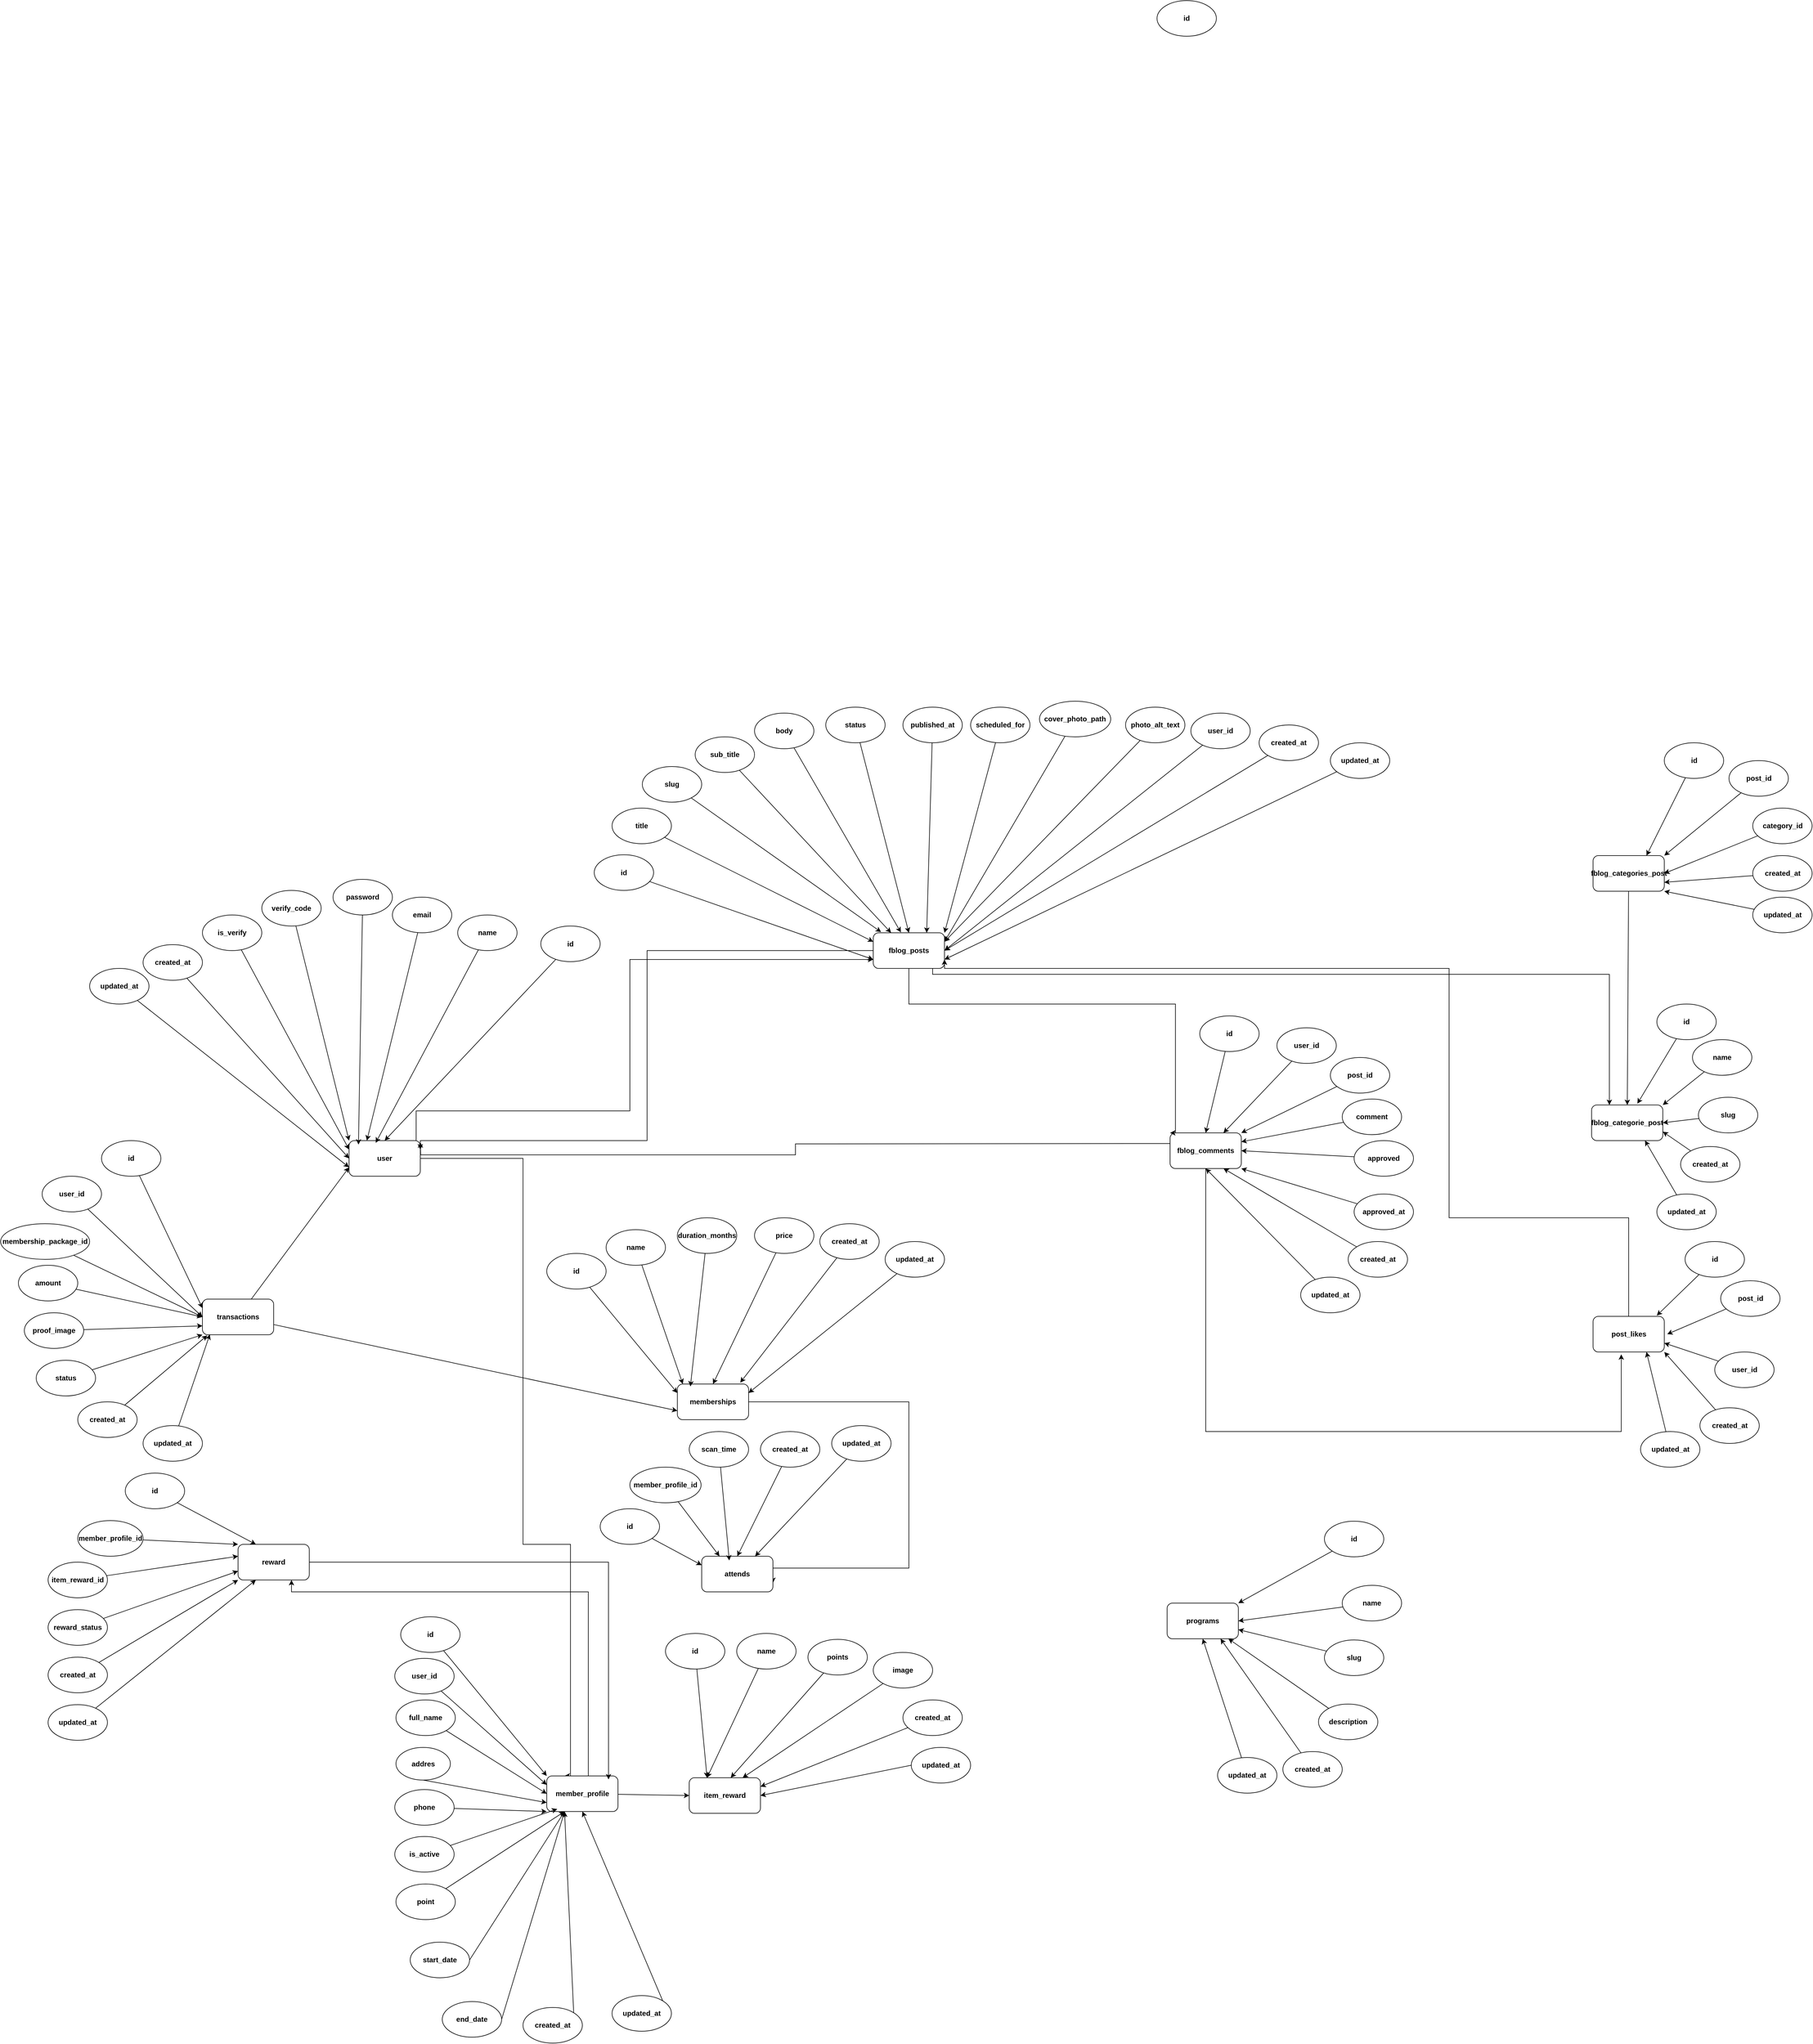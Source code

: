 <mxfile version="27.1.6">
  <diagram name="Halaman-1" id="sII4yR1-26PbtiYNdZBn">
    <mxGraphModel dx="3183" dy="2714" grid="1" gridSize="10" guides="1" tooltips="1" connect="1" arrows="1" fold="1" page="1" pageScale="1" pageWidth="827" pageHeight="1169" math="0" shadow="0">
      <root>
        <mxCell id="0" />
        <mxCell id="1" parent="0" />
        <mxCell id="lKpeVqCPzE3ErcSZqxSY-13" style="edgeStyle=orthogonalEdgeStyle;rounded=0;orthogonalLoop=1;jettySize=auto;html=1;entryX=0.25;entryY=0;entryDx=0;entryDy=0;fontStyle=1" edge="1" parent="1" source="6OxaUUX_s-rTlsvBRI5T-1" target="6OxaUUX_s-rTlsvBRI5T-14">
          <mxGeometry relative="1" as="geometry">
            <Array as="points">
              <mxPoint x="900" y="980" />
              <mxPoint x="900" y="1630" />
              <mxPoint x="980" y="1630" />
            </Array>
          </mxGeometry>
        </mxCell>
        <mxCell id="lKpeVqCPzE3ErcSZqxSY-14" style="edgeStyle=orthogonalEdgeStyle;rounded=0;orthogonalLoop=1;jettySize=auto;html=1;entryX=0;entryY=0.75;entryDx=0;entryDy=0;fontStyle=1" edge="1" parent="1" source="6OxaUUX_s-rTlsvBRI5T-1" target="6OxaUUX_s-rTlsvBRI5T-121">
          <mxGeometry relative="1" as="geometry">
            <Array as="points">
              <mxPoint x="720" y="900" />
              <mxPoint x="1080" y="900" />
              <mxPoint x="1080" y="645" />
            </Array>
          </mxGeometry>
        </mxCell>
        <mxCell id="6OxaUUX_s-rTlsvBRI5T-1" value="user" style="rounded=1;whiteSpace=wrap;html=1;fontStyle=1" parent="1" vertex="1">
          <mxGeometry x="607" y="950" width="120" height="60" as="geometry" />
        </mxCell>
        <mxCell id="6OxaUUX_s-rTlsvBRI5T-11" style="rounded=0;orthogonalLoop=1;jettySize=auto;html=1;entryX=0.5;entryY=0;entryDx=0;entryDy=0;fontStyle=1" parent="1" source="6OxaUUX_s-rTlsvBRI5T-2" target="6OxaUUX_s-rTlsvBRI5T-1" edge="1">
          <mxGeometry relative="1" as="geometry">
            <mxPoint x="230" y="200" as="targetPoint" />
          </mxGeometry>
        </mxCell>
        <mxCell id="6OxaUUX_s-rTlsvBRI5T-2" value="id" style="ellipse;whiteSpace=wrap;html=1;fontStyle=1" parent="1" vertex="1">
          <mxGeometry x="930" y="588.62" width="100" height="60" as="geometry" />
        </mxCell>
        <mxCell id="6OxaUUX_s-rTlsvBRI5T-10" style="rounded=0;orthogonalLoop=1;jettySize=auto;html=1;entryX=0.374;entryY=0.062;entryDx=0;entryDy=0;entryPerimeter=0;fontStyle=1" parent="1" source="6OxaUUX_s-rTlsvBRI5T-3" target="6OxaUUX_s-rTlsvBRI5T-1" edge="1">
          <mxGeometry relative="1" as="geometry">
            <mxPoint x="777" y="1190" as="targetPoint" />
          </mxGeometry>
        </mxCell>
        <mxCell id="6OxaUUX_s-rTlsvBRI5T-3" value="name&lt;span style=&quot;color: rgba(0, 0, 0, 0); font-family: monospace; font-size: 0px; text-align: start; text-wrap-mode: nowrap;&quot;&gt;%3CmxGraphModel%3E%3Croot%3E%3CmxCell%20id%3D%220%22%2F%3E%3CmxCell%20id%3D%221%22%20parent%3D%220%22%2F%3E%3CmxCell%20id%3D%222%22%20value%3D%22id%22%20style%3D%22ellipse%3BwhiteSpace%3Dwrap%3Bhtml%3D1%3B%22%20vertex%3D%221%22%20parent%3D%221%22%3E%3CmxGeometry%20x%3D%2270%22%20y%3D%22130%22%20width%3D%22100%22%20height%3D%2260%22%20as%3D%22geometry%22%2F%3E%3C%2FmxCell%3E%3C%2Froot%3E%3C%2FmxGraphModel%3E&lt;/span&gt;" style="ellipse;whiteSpace=wrap;html=1;fontStyle=1" parent="1" vertex="1">
          <mxGeometry x="790" y="570" width="100" height="60" as="geometry" />
        </mxCell>
        <mxCell id="6OxaUUX_s-rTlsvBRI5T-9" style="rounded=0;orthogonalLoop=1;jettySize=auto;html=1;entryX=0.25;entryY=0;entryDx=0;entryDy=0;fontStyle=1" parent="1" source="6OxaUUX_s-rTlsvBRI5T-4" target="6OxaUUX_s-rTlsvBRI5T-1" edge="1">
          <mxGeometry relative="1" as="geometry" />
        </mxCell>
        <mxCell id="6OxaUUX_s-rTlsvBRI5T-4" value="email" style="ellipse;whiteSpace=wrap;html=1;fontStyle=1" parent="1" vertex="1">
          <mxGeometry x="680" y="540" width="100" height="60" as="geometry" />
        </mxCell>
        <mxCell id="6OxaUUX_s-rTlsvBRI5T-5" value="verify_code" style="ellipse;whiteSpace=wrap;html=1;fontStyle=1" parent="1" vertex="1">
          <mxGeometry x="460" y="528.62" width="100" height="60" as="geometry" />
        </mxCell>
        <mxCell id="6OxaUUX_s-rTlsvBRI5T-6" value="is_verify" style="ellipse;whiteSpace=wrap;html=1;fontStyle=1" parent="1" vertex="1">
          <mxGeometry x="360" y="570" width="100" height="60" as="geometry" />
        </mxCell>
        <mxCell id="lKpeVqCPzE3ErcSZqxSY-5" style="rounded=0;orthogonalLoop=1;jettySize=auto;html=1;entryX=0;entryY=0.5;entryDx=0;entryDy=0;fontStyle=1" edge="1" parent="1" source="6OxaUUX_s-rTlsvBRI5T-7" target="6OxaUUX_s-rTlsvBRI5T-1">
          <mxGeometry relative="1" as="geometry" />
        </mxCell>
        <mxCell id="6OxaUUX_s-rTlsvBRI5T-7" value="created_at" style="ellipse;whiteSpace=wrap;html=1;fontStyle=1" parent="1" vertex="1">
          <mxGeometry x="260" y="620" width="100" height="60" as="geometry" />
        </mxCell>
        <mxCell id="6OxaUUX_s-rTlsvBRI5T-8" style="rounded=0;orthogonalLoop=1;jettySize=auto;html=1;entryX=0;entryY=0;entryDx=0;entryDy=0;fontStyle=1" parent="1" source="6OxaUUX_s-rTlsvBRI5T-5" target="6OxaUUX_s-rTlsvBRI5T-1" edge="1">
          <mxGeometry relative="1" as="geometry" />
        </mxCell>
        <mxCell id="6OxaUUX_s-rTlsvBRI5T-12" style="rounded=0;orthogonalLoop=1;jettySize=auto;html=1;entryX=0;entryY=0.25;entryDx=0;entryDy=0;fontStyle=1" parent="1" source="6OxaUUX_s-rTlsvBRI5T-6" target="6OxaUUX_s-rTlsvBRI5T-1" edge="1">
          <mxGeometry relative="1" as="geometry" />
        </mxCell>
        <mxCell id="lKpeVqCPzE3ErcSZqxSY-12" style="edgeStyle=orthogonalEdgeStyle;rounded=0;orthogonalLoop=1;jettySize=auto;html=1;entryX=0.75;entryY=1;entryDx=0;entryDy=0;fontStyle=1" edge="1" parent="1" source="6OxaUUX_s-rTlsvBRI5T-14" target="6OxaUUX_s-rTlsvBRI5T-38">
          <mxGeometry relative="1" as="geometry">
            <Array as="points">
              <mxPoint x="1010" y="1710" />
              <mxPoint x="510" y="1710" />
            </Array>
          </mxGeometry>
        </mxCell>
        <mxCell id="lKpeVqCPzE3ErcSZqxSY-35" style="rounded=0;orthogonalLoop=1;jettySize=auto;html=1;entryX=0;entryY=0.5;entryDx=0;entryDy=0;fontStyle=1" edge="1" parent="1" target="6OxaUUX_s-rTlsvBRI5T-156">
          <mxGeometry relative="1" as="geometry">
            <mxPoint x="1060" y="2051.0" as="sourcePoint" />
            <mxPoint x="1180" y="2046" as="targetPoint" />
          </mxGeometry>
        </mxCell>
        <mxCell id="6OxaUUX_s-rTlsvBRI5T-14" value="member_profile" style="rounded=1;whiteSpace=wrap;html=1;fontStyle=1" parent="1" vertex="1">
          <mxGeometry x="940" y="2020" width="120" height="60" as="geometry" />
        </mxCell>
        <mxCell id="6OxaUUX_s-rTlsvBRI5T-28" style="rounded=0;orthogonalLoop=1;jettySize=auto;html=1;entryX=0;entryY=0.25;entryDx=0;entryDy=0;fontStyle=1" parent="1" source="6OxaUUX_s-rTlsvBRI5T-15" target="6OxaUUX_s-rTlsvBRI5T-14" edge="1">
          <mxGeometry relative="1" as="geometry" />
        </mxCell>
        <mxCell id="6OxaUUX_s-rTlsvBRI5T-15" value="user_id" style="ellipse;whiteSpace=wrap;html=1;fontStyle=1" parent="1" vertex="1">
          <mxGeometry x="684" y="1822" width="100" height="60" as="geometry" />
        </mxCell>
        <mxCell id="6OxaUUX_s-rTlsvBRI5T-32" style="rounded=0;orthogonalLoop=1;jettySize=auto;html=1;entryX=0.147;entryY=0.93;entryDx=0;entryDy=0;entryPerimeter=0;fontStyle=1" parent="1" source="6OxaUUX_s-rTlsvBRI5T-16" target="6OxaUUX_s-rTlsvBRI5T-14" edge="1">
          <mxGeometry relative="1" as="geometry" />
        </mxCell>
        <mxCell id="6OxaUUX_s-rTlsvBRI5T-16" value="is_active" style="ellipse;whiteSpace=wrap;html=1;fontStyle=1" parent="1" vertex="1">
          <mxGeometry x="684" y="2122" width="100" height="60" as="geometry" />
        </mxCell>
        <mxCell id="6OxaUUX_s-rTlsvBRI5T-27" style="rounded=0;orthogonalLoop=1;jettySize=auto;html=1;entryX=0;entryY=0;entryDx=0;entryDy=0;fontStyle=1" parent="1" source="6OxaUUX_s-rTlsvBRI5T-17" target="6OxaUUX_s-rTlsvBRI5T-14" edge="1">
          <mxGeometry relative="1" as="geometry" />
        </mxCell>
        <mxCell id="6OxaUUX_s-rTlsvBRI5T-17" value="id" style="ellipse;whiteSpace=wrap;html=1;fontStyle=1" parent="1" vertex="1">
          <mxGeometry x="694" y="1752" width="100" height="60" as="geometry" />
        </mxCell>
        <mxCell id="6OxaUUX_s-rTlsvBRI5T-31" style="rounded=0;orthogonalLoop=1;jettySize=auto;html=1;entryX=0;entryY=1;entryDx=0;entryDy=0;fontStyle=1" parent="1" source="6OxaUUX_s-rTlsvBRI5T-18" target="6OxaUUX_s-rTlsvBRI5T-14" edge="1">
          <mxGeometry relative="1" as="geometry" />
        </mxCell>
        <mxCell id="6OxaUUX_s-rTlsvBRI5T-18" value="phone" style="ellipse;whiteSpace=wrap;html=1;fontStyle=1" parent="1" vertex="1">
          <mxGeometry x="684" y="2043" width="100" height="60" as="geometry" />
        </mxCell>
        <mxCell id="6OxaUUX_s-rTlsvBRI5T-30" style="rounded=0;orthogonalLoop=1;jettySize=auto;html=1;entryX=0;entryY=0.75;entryDx=0;entryDy=0;exitX=0.5;exitY=1;exitDx=0;exitDy=0;fontStyle=1" parent="1" source="6OxaUUX_s-rTlsvBRI5T-19" target="6OxaUUX_s-rTlsvBRI5T-14" edge="1">
          <mxGeometry relative="1" as="geometry" />
        </mxCell>
        <mxCell id="6OxaUUX_s-rTlsvBRI5T-19" value="addres" style="ellipse;whiteSpace=wrap;html=1;fontStyle=1" parent="1" vertex="1">
          <mxGeometry x="686" y="1972" width="91.67" height="55" as="geometry" />
        </mxCell>
        <mxCell id="6OxaUUX_s-rTlsvBRI5T-29" style="rounded=0;orthogonalLoop=1;jettySize=auto;html=1;entryX=0;entryY=0.5;entryDx=0;entryDy=0;fontStyle=1" parent="1" source="6OxaUUX_s-rTlsvBRI5T-20" target="6OxaUUX_s-rTlsvBRI5T-14" edge="1">
          <mxGeometry relative="1" as="geometry" />
        </mxCell>
        <mxCell id="6OxaUUX_s-rTlsvBRI5T-20" value="full_name" style="ellipse;whiteSpace=wrap;html=1;fontStyle=1" parent="1" vertex="1">
          <mxGeometry x="686" y="1892" width="100" height="60" as="geometry" />
        </mxCell>
        <mxCell id="6OxaUUX_s-rTlsvBRI5T-52" style="rounded=0;orthogonalLoop=1;jettySize=auto;html=1;entryX=0.25;entryY=0;entryDx=0;entryDy=0;fontStyle=1" parent="1" source="6OxaUUX_s-rTlsvBRI5T-21" target="6OxaUUX_s-rTlsvBRI5T-38" edge="1">
          <mxGeometry relative="1" as="geometry" />
        </mxCell>
        <mxCell id="6OxaUUX_s-rTlsvBRI5T-21" value="id" style="ellipse;whiteSpace=wrap;html=1;fontStyle=1" parent="1" vertex="1">
          <mxGeometry x="230" y="1510" width="100" height="60" as="geometry" />
        </mxCell>
        <mxCell id="6OxaUUX_s-rTlsvBRI5T-37" style="rounded=0;orthogonalLoop=1;jettySize=auto;html=1;entryX=0.5;entryY=1;entryDx=0;entryDy=0;exitX=1;exitY=0;exitDx=0;exitDy=0;fontStyle=1" parent="1" source="6OxaUUX_s-rTlsvBRI5T-22" target="6OxaUUX_s-rTlsvBRI5T-14" edge="1">
          <mxGeometry relative="1" as="geometry" />
        </mxCell>
        <mxCell id="6OxaUUX_s-rTlsvBRI5T-22" value="updated_at" style="ellipse;whiteSpace=wrap;html=1;fontStyle=1" parent="1" vertex="1">
          <mxGeometry x="1050" y="2390" width="100" height="60" as="geometry" />
        </mxCell>
        <mxCell id="6OxaUUX_s-rTlsvBRI5T-23" value="created_at" style="ellipse;whiteSpace=wrap;html=1;fontStyle=1" parent="1" vertex="1">
          <mxGeometry x="900" y="2410" width="100" height="60" as="geometry" />
        </mxCell>
        <mxCell id="6OxaUUX_s-rTlsvBRI5T-24" value="end_date" style="ellipse;whiteSpace=wrap;html=1;fontStyle=1" parent="1" vertex="1">
          <mxGeometry x="764" y="2400" width="100" height="60" as="geometry" />
        </mxCell>
        <mxCell id="6OxaUUX_s-rTlsvBRI5T-34" style="rounded=0;orthogonalLoop=1;jettySize=auto;html=1;entryX=0.25;entryY=1;entryDx=0;entryDy=0;exitX=1;exitY=0.5;exitDx=0;exitDy=0;fontStyle=1" parent="1" source="6OxaUUX_s-rTlsvBRI5T-25" target="6OxaUUX_s-rTlsvBRI5T-14" edge="1">
          <mxGeometry relative="1" as="geometry" />
        </mxCell>
        <mxCell id="6OxaUUX_s-rTlsvBRI5T-25" value="start_date" style="ellipse;whiteSpace=wrap;html=1;fontStyle=1" parent="1" vertex="1">
          <mxGeometry x="710" y="2300" width="100" height="60" as="geometry" />
        </mxCell>
        <mxCell id="6OxaUUX_s-rTlsvBRI5T-26" value="point" style="ellipse;whiteSpace=wrap;html=1;fontStyle=1" parent="1" vertex="1">
          <mxGeometry x="686" y="2202" width="100" height="60" as="geometry" />
        </mxCell>
        <mxCell id="6OxaUUX_s-rTlsvBRI5T-33" style="rounded=0;orthogonalLoop=1;jettySize=auto;html=1;entryX=0.25;entryY=1;entryDx=0;entryDy=0;fontStyle=1" parent="1" source="6OxaUUX_s-rTlsvBRI5T-26" target="6OxaUUX_s-rTlsvBRI5T-14" edge="1">
          <mxGeometry relative="1" as="geometry" />
        </mxCell>
        <mxCell id="6OxaUUX_s-rTlsvBRI5T-35" style="rounded=0;orthogonalLoop=1;jettySize=auto;html=1;entryX=0.25;entryY=1;entryDx=0;entryDy=0;exitX=1;exitY=0.5;exitDx=0;exitDy=0;fontStyle=1" parent="1" source="6OxaUUX_s-rTlsvBRI5T-24" target="6OxaUUX_s-rTlsvBRI5T-14" edge="1">
          <mxGeometry relative="1" as="geometry" />
        </mxCell>
        <mxCell id="6OxaUUX_s-rTlsvBRI5T-36" style="rounded=0;orthogonalLoop=1;jettySize=auto;html=1;entryX=0.25;entryY=1;entryDx=0;entryDy=0;exitX=1;exitY=0;exitDx=0;exitDy=0;fontStyle=1" parent="1" source="6OxaUUX_s-rTlsvBRI5T-23" target="6OxaUUX_s-rTlsvBRI5T-14" edge="1">
          <mxGeometry relative="1" as="geometry" />
        </mxCell>
        <mxCell id="6OxaUUX_s-rTlsvBRI5T-38" value="reward" style="rounded=1;whiteSpace=wrap;html=1;fontStyle=1" parent="1" vertex="1">
          <mxGeometry x="420" y="1630" width="120" height="60" as="geometry" />
        </mxCell>
        <mxCell id="6OxaUUX_s-rTlsvBRI5T-51" style="rounded=0;orthogonalLoop=1;jettySize=auto;html=1;entryX=0;entryY=0;entryDx=0;entryDy=0;fontStyle=1" parent="1" source="6OxaUUX_s-rTlsvBRI5T-39" target="6OxaUUX_s-rTlsvBRI5T-38" edge="1">
          <mxGeometry relative="1" as="geometry" />
        </mxCell>
        <mxCell id="6OxaUUX_s-rTlsvBRI5T-39" value="member_profile_id" style="ellipse;whiteSpace=wrap;html=1;fontStyle=1" parent="1" vertex="1">
          <mxGeometry x="150" y="1590" width="110" height="60" as="geometry" />
        </mxCell>
        <mxCell id="6OxaUUX_s-rTlsvBRI5T-64" style="rounded=0;orthogonalLoop=1;jettySize=auto;html=1;entryX=0;entryY=0.5;entryDx=0;entryDy=0;fontStyle=1" parent="1" source="6OxaUUX_s-rTlsvBRI5T-40" target="6OxaUUX_s-rTlsvBRI5T-53" edge="1">
          <mxGeometry relative="1" as="geometry" />
        </mxCell>
        <mxCell id="6OxaUUX_s-rTlsvBRI5T-40" value="user_id" style="ellipse;whiteSpace=wrap;html=1;fontStyle=1" parent="1" vertex="1">
          <mxGeometry x="90" y="1010" width="100" height="60" as="geometry" />
        </mxCell>
        <mxCell id="6OxaUUX_s-rTlsvBRI5T-41" value="duration_months" style="ellipse;whiteSpace=wrap;html=1;fontStyle=1" parent="1" vertex="1">
          <mxGeometry x="1160" y="1080" width="100" height="60" as="geometry" />
        </mxCell>
        <mxCell id="6OxaUUX_s-rTlsvBRI5T-63" style="rounded=0;orthogonalLoop=1;jettySize=auto;html=1;entryX=0;entryY=0.25;entryDx=0;entryDy=0;fontStyle=1" parent="1" source="6OxaUUX_s-rTlsvBRI5T-42" target="6OxaUUX_s-rTlsvBRI5T-53" edge="1">
          <mxGeometry relative="1" as="geometry" />
        </mxCell>
        <mxCell id="6OxaUUX_s-rTlsvBRI5T-42" value="id" style="ellipse;whiteSpace=wrap;html=1;fontStyle=1" parent="1" vertex="1">
          <mxGeometry x="190" y="950" width="100" height="60" as="geometry" />
        </mxCell>
        <mxCell id="6OxaUUX_s-rTlsvBRI5T-43" value="reward_status" style="ellipse;whiteSpace=wrap;html=1;fontStyle=1" parent="1" vertex="1">
          <mxGeometry x="100" y="1740" width="100" height="60" as="geometry" />
        </mxCell>
        <mxCell id="6OxaUUX_s-rTlsvBRI5T-44" value="item_reward_id" style="ellipse;whiteSpace=wrap;html=1;fontStyle=1" parent="1" vertex="1">
          <mxGeometry x="100" y="1660" width="100" height="60" as="geometry" />
        </mxCell>
        <mxCell id="6OxaUUX_s-rTlsvBRI5T-48" style="rounded=0;orthogonalLoop=1;jettySize=auto;html=1;entryX=0.25;entryY=1;entryDx=0;entryDy=0;fontStyle=1" parent="1" source="6OxaUUX_s-rTlsvBRI5T-45" target="6OxaUUX_s-rTlsvBRI5T-38" edge="1">
          <mxGeometry relative="1" as="geometry" />
        </mxCell>
        <mxCell id="6OxaUUX_s-rTlsvBRI5T-45" value="updated_at" style="ellipse;whiteSpace=wrap;html=1;fontStyle=1" parent="1" vertex="1">
          <mxGeometry x="100" y="1900" width="100" height="60" as="geometry" />
        </mxCell>
        <mxCell id="6OxaUUX_s-rTlsvBRI5T-47" style="rounded=0;orthogonalLoop=1;jettySize=auto;html=1;entryX=0;entryY=1;entryDx=0;entryDy=0;fontStyle=1" parent="1" source="6OxaUUX_s-rTlsvBRI5T-46" target="6OxaUUX_s-rTlsvBRI5T-38" edge="1">
          <mxGeometry relative="1" as="geometry" />
        </mxCell>
        <mxCell id="6OxaUUX_s-rTlsvBRI5T-46" value="created_at" style="ellipse;whiteSpace=wrap;html=1;fontStyle=1" parent="1" vertex="1">
          <mxGeometry x="100" y="1820" width="100" height="60" as="geometry" />
        </mxCell>
        <mxCell id="6OxaUUX_s-rTlsvBRI5T-49" style="rounded=0;orthogonalLoop=1;jettySize=auto;html=1;entryX=0;entryY=0.75;entryDx=0;entryDy=0;fontStyle=1" parent="1" source="6OxaUUX_s-rTlsvBRI5T-43" target="6OxaUUX_s-rTlsvBRI5T-38" edge="1">
          <mxGeometry relative="1" as="geometry" />
        </mxCell>
        <mxCell id="6OxaUUX_s-rTlsvBRI5T-50" style="rounded=0;orthogonalLoop=1;jettySize=auto;html=1;fontStyle=1" parent="1" source="6OxaUUX_s-rTlsvBRI5T-44" edge="1">
          <mxGeometry relative="1" as="geometry">
            <mxPoint x="420" y="1650" as="targetPoint" />
          </mxGeometry>
        </mxCell>
        <mxCell id="lKpeVqCPzE3ErcSZqxSY-6" style="rounded=0;orthogonalLoop=1;jettySize=auto;html=1;entryX=0;entryY=0.75;entryDx=0;entryDy=0;fontStyle=1" edge="1" parent="1" source="6OxaUUX_s-rTlsvBRI5T-53" target="6OxaUUX_s-rTlsvBRI5T-1">
          <mxGeometry relative="1" as="geometry" />
        </mxCell>
        <mxCell id="lKpeVqCPzE3ErcSZqxSY-9" style="rounded=0;orthogonalLoop=1;jettySize=auto;html=1;entryX=0;entryY=0.75;entryDx=0;entryDy=0;fontStyle=1" edge="1" parent="1" source="6OxaUUX_s-rTlsvBRI5T-53" target="6OxaUUX_s-rTlsvBRI5T-71">
          <mxGeometry relative="1" as="geometry" />
        </mxCell>
        <mxCell id="6OxaUUX_s-rTlsvBRI5T-53" value="transactions" style="rounded=1;whiteSpace=wrap;html=1;fontStyle=1" parent="1" vertex="1">
          <mxGeometry x="360" y="1217" width="120" height="60" as="geometry" />
        </mxCell>
        <mxCell id="6OxaUUX_s-rTlsvBRI5T-54" value="post_id" style="ellipse;whiteSpace=wrap;html=1;fontStyle=1" parent="1" vertex="1">
          <mxGeometry x="2260" y="810" width="100" height="60" as="geometry" />
        </mxCell>
        <mxCell id="6OxaUUX_s-rTlsvBRI5T-89" style="rounded=0;orthogonalLoop=1;jettySize=auto;html=1;entryX=0.5;entryY=0;entryDx=0;entryDy=0;fontStyle=1" parent="1" source="6OxaUUX_s-rTlsvBRI5T-55" target="6OxaUUX_s-rTlsvBRI5T-71" edge="1">
          <mxGeometry relative="1" as="geometry" />
        </mxCell>
        <mxCell id="6OxaUUX_s-rTlsvBRI5T-55" value="price" style="ellipse;whiteSpace=wrap;html=1;fontStyle=1" parent="1" vertex="1">
          <mxGeometry x="1290" y="1080" width="100" height="60" as="geometry" />
        </mxCell>
        <mxCell id="6OxaUUX_s-rTlsvBRI5T-68" style="rounded=0;orthogonalLoop=1;jettySize=auto;html=1;entryX=0;entryY=1;entryDx=0;entryDy=0;fontStyle=1" parent="1" source="6OxaUUX_s-rTlsvBRI5T-57" target="6OxaUUX_s-rTlsvBRI5T-53" edge="1">
          <mxGeometry relative="1" as="geometry">
            <mxPoint x="1870" y="320" as="targetPoint" />
          </mxGeometry>
        </mxCell>
        <mxCell id="6OxaUUX_s-rTlsvBRI5T-57" value="status" style="ellipse;whiteSpace=wrap;html=1;fontStyle=1" parent="1" vertex="1">
          <mxGeometry x="80" y="1320" width="100" height="60" as="geometry" />
        </mxCell>
        <mxCell id="6OxaUUX_s-rTlsvBRI5T-58" value="proof_image" style="ellipse;whiteSpace=wrap;html=1;fontStyle=1" parent="1" vertex="1">
          <mxGeometry x="60" y="1240" width="100" height="60" as="geometry" />
        </mxCell>
        <mxCell id="6OxaUUX_s-rTlsvBRI5T-59" value="amount" style="ellipse;whiteSpace=wrap;html=1;fontStyle=1" parent="1" vertex="1">
          <mxGeometry x="50" y="1160" width="100" height="60" as="geometry" />
        </mxCell>
        <mxCell id="6OxaUUX_s-rTlsvBRI5T-60" value="membership_package_id" style="ellipse;whiteSpace=wrap;html=1;fontStyle=1" parent="1" vertex="1">
          <mxGeometry x="20" y="1090" width="150" height="60" as="geometry" />
        </mxCell>
        <mxCell id="6OxaUUX_s-rTlsvBRI5T-69" style="rounded=0;orthogonalLoop=1;jettySize=auto;html=1;entryX=0.068;entryY=1.018;entryDx=0;entryDy=0;entryPerimeter=0;fontStyle=1" parent="1" source="6OxaUUX_s-rTlsvBRI5T-61" target="6OxaUUX_s-rTlsvBRI5T-53" edge="1">
          <mxGeometry relative="1" as="geometry" />
        </mxCell>
        <mxCell id="6OxaUUX_s-rTlsvBRI5T-61" value="created_at" style="ellipse;whiteSpace=wrap;html=1;fontStyle=1" parent="1" vertex="1">
          <mxGeometry x="150" y="1390" width="100" height="60" as="geometry" />
        </mxCell>
        <mxCell id="6OxaUUX_s-rTlsvBRI5T-70" style="rounded=0;orthogonalLoop=1;jettySize=auto;html=1;entryX=0.104;entryY=0.989;entryDx=0;entryDy=0;entryPerimeter=0;fontStyle=1" parent="1" source="6OxaUUX_s-rTlsvBRI5T-62" target="6OxaUUX_s-rTlsvBRI5T-53" edge="1">
          <mxGeometry relative="1" as="geometry" />
        </mxCell>
        <mxCell id="6OxaUUX_s-rTlsvBRI5T-62" value="updated_at" style="ellipse;whiteSpace=wrap;html=1;fontStyle=1" parent="1" vertex="1">
          <mxGeometry x="260" y="1430" width="100" height="60" as="geometry" />
        </mxCell>
        <mxCell id="6OxaUUX_s-rTlsvBRI5T-65" style="rounded=0;orthogonalLoop=1;jettySize=auto;html=1;entryX=0;entryY=0.5;entryDx=0;entryDy=0;fontStyle=1" parent="1" source="6OxaUUX_s-rTlsvBRI5T-60" target="6OxaUUX_s-rTlsvBRI5T-53" edge="1">
          <mxGeometry relative="1" as="geometry" />
        </mxCell>
        <mxCell id="6OxaUUX_s-rTlsvBRI5T-66" style="rounded=0;orthogonalLoop=1;jettySize=auto;html=1;entryX=0;entryY=0.5;entryDx=0;entryDy=0;fontStyle=1" parent="1" source="6OxaUUX_s-rTlsvBRI5T-59" target="6OxaUUX_s-rTlsvBRI5T-53" edge="1">
          <mxGeometry relative="1" as="geometry">
            <mxPoint x="400" y="1220" as="targetPoint" />
          </mxGeometry>
        </mxCell>
        <mxCell id="6OxaUUX_s-rTlsvBRI5T-67" style="rounded=0;orthogonalLoop=1;jettySize=auto;html=1;entryX=0;entryY=0.75;entryDx=0;entryDy=0;fontStyle=1" parent="1" source="6OxaUUX_s-rTlsvBRI5T-58" target="6OxaUUX_s-rTlsvBRI5T-53" edge="1">
          <mxGeometry relative="1" as="geometry" />
        </mxCell>
        <mxCell id="lKpeVqCPzE3ErcSZqxSY-10" style="edgeStyle=orthogonalEdgeStyle;rounded=0;orthogonalLoop=1;jettySize=auto;html=1;entryX=1;entryY=0.75;entryDx=0;entryDy=0;fontStyle=1" edge="1" parent="1" source="6OxaUUX_s-rTlsvBRI5T-71" target="6OxaUUX_s-rTlsvBRI5T-92">
          <mxGeometry relative="1" as="geometry">
            <Array as="points">
              <mxPoint x="1550" y="1390" />
              <mxPoint x="1550" y="1670" />
              <mxPoint x="1321" y="1670" />
            </Array>
          </mxGeometry>
        </mxCell>
        <mxCell id="6OxaUUX_s-rTlsvBRI5T-71" value="memberships" style="rounded=1;whiteSpace=wrap;html=1;fontStyle=1" parent="1" vertex="1">
          <mxGeometry x="1160" y="1360" width="120" height="60" as="geometry" />
        </mxCell>
        <mxCell id="6OxaUUX_s-rTlsvBRI5T-86" style="rounded=0;orthogonalLoop=1;jettySize=auto;html=1;entryX=0;entryY=0.25;entryDx=0;entryDy=0;fontStyle=1" parent="1" source="6OxaUUX_s-rTlsvBRI5T-72" target="6OxaUUX_s-rTlsvBRI5T-71" edge="1">
          <mxGeometry relative="1" as="geometry" />
        </mxCell>
        <mxCell id="6OxaUUX_s-rTlsvBRI5T-72" value="id" style="ellipse;whiteSpace=wrap;html=1;fontStyle=1" parent="1" vertex="1">
          <mxGeometry x="940" y="1140" width="100" height="60" as="geometry" />
        </mxCell>
        <mxCell id="6OxaUUX_s-rTlsvBRI5T-87" style="rounded=0;orthogonalLoop=1;jettySize=auto;html=1;entryX=0.077;entryY=0;entryDx=0;entryDy=0;entryPerimeter=0;fontStyle=1" parent="1" source="6OxaUUX_s-rTlsvBRI5T-73" target="6OxaUUX_s-rTlsvBRI5T-71" edge="1">
          <mxGeometry relative="1" as="geometry" />
        </mxCell>
        <mxCell id="6OxaUUX_s-rTlsvBRI5T-73" value="name&lt;span style=&quot;color: rgba(0, 0, 0, 0); font-family: monospace; font-size: 0px; text-align: start; text-wrap-mode: nowrap;&quot;&gt;%3CmxGraphModel%3E%3Croot%3E%3CmxCell%20id%3D%220%22%2F%3E%3CmxCell%20id%3D%221%22%20parent%3D%220%22%2F%3E%3CmxCell%20id%3D%222%22%20value%3D%22id%22%20style%3D%22ellipse%3BwhiteSpace%3Dwrap%3Bhtml%3D1%3B%22%20vertex%3D%221%22%20parent%3D%221%22%3E%3CmxGeometry%20x%3D%2270%22%20y%3D%22130%22%20width%3D%22100%22%20height%3D%2260%22%20as%3D%22geometry%22%2F%3E%3C%2FmxCell%3E%3C%2Froot%3E%3C%2FmxGraphModel%3E&lt;/span&gt;" style="ellipse;whiteSpace=wrap;html=1;fontStyle=1" parent="1" vertex="1">
          <mxGeometry x="1040" y="1100" width="100" height="60" as="geometry" />
        </mxCell>
        <mxCell id="6OxaUUX_s-rTlsvBRI5T-75" style="rounded=0;orthogonalLoop=1;jettySize=auto;html=1;entryX=0;entryY=0.75;entryDx=0;entryDy=0;fontStyle=1" parent="1" source="6OxaUUX_s-rTlsvBRI5T-74" target="6OxaUUX_s-rTlsvBRI5T-1" edge="1">
          <mxGeometry relative="1" as="geometry" />
        </mxCell>
        <mxCell id="6OxaUUX_s-rTlsvBRI5T-74" value="updated_at" style="ellipse;whiteSpace=wrap;html=1;fontStyle=1" parent="1" vertex="1">
          <mxGeometry x="170" y="660" width="100" height="60" as="geometry" />
        </mxCell>
        <mxCell id="6OxaUUX_s-rTlsvBRI5T-116" style="rounded=0;orthogonalLoop=1;jettySize=auto;html=1;entryX=1;entryY=0.25;entryDx=0;entryDy=0;fontStyle=1" parent="1" source="6OxaUUX_s-rTlsvBRI5T-76" target="6OxaUUX_s-rTlsvBRI5T-98" edge="1">
          <mxGeometry relative="1" as="geometry" />
        </mxCell>
        <mxCell id="6OxaUUX_s-rTlsvBRI5T-76" value="comment" style="ellipse;whiteSpace=wrap;html=1;fontStyle=1" parent="1" vertex="1">
          <mxGeometry x="2280" y="880" width="100" height="60" as="geometry" />
        </mxCell>
        <mxCell id="6OxaUUX_s-rTlsvBRI5T-114" style="rounded=0;orthogonalLoop=1;jettySize=auto;html=1;entryX=0.75;entryY=0;entryDx=0;entryDy=0;fontStyle=1" parent="1" source="6OxaUUX_s-rTlsvBRI5T-77" target="6OxaUUX_s-rTlsvBRI5T-98" edge="1">
          <mxGeometry relative="1" as="geometry" />
        </mxCell>
        <mxCell id="6OxaUUX_s-rTlsvBRI5T-77" value="user_id" style="ellipse;whiteSpace=wrap;html=1;fontStyle=1" parent="1" vertex="1">
          <mxGeometry x="2170" y="760" width="100" height="60" as="geometry" />
        </mxCell>
        <mxCell id="6OxaUUX_s-rTlsvBRI5T-78" value="scan_time" style="ellipse;whiteSpace=wrap;html=1;fontStyle=1" parent="1" vertex="1">
          <mxGeometry x="1180" y="1440" width="100" height="60" as="geometry" />
        </mxCell>
        <mxCell id="6OxaUUX_s-rTlsvBRI5T-79" value="updated_at" style="ellipse;whiteSpace=wrap;html=1;fontStyle=1" parent="1" vertex="1">
          <mxGeometry x="1420" y="1430" width="100" height="60" as="geometry" />
        </mxCell>
        <mxCell id="6OxaUUX_s-rTlsvBRI5T-80" value="created_at" style="ellipse;whiteSpace=wrap;html=1;fontStyle=1" parent="1" vertex="1">
          <mxGeometry x="1300" y="1440" width="100" height="60" as="geometry" />
        </mxCell>
        <mxCell id="6OxaUUX_s-rTlsvBRI5T-113" style="rounded=0;orthogonalLoop=1;jettySize=auto;html=1;entryX=0.5;entryY=0;entryDx=0;entryDy=0;fontStyle=1" parent="1" source="6OxaUUX_s-rTlsvBRI5T-81" target="6OxaUUX_s-rTlsvBRI5T-98" edge="1">
          <mxGeometry relative="1" as="geometry" />
        </mxCell>
        <mxCell id="6OxaUUX_s-rTlsvBRI5T-81" value="id" style="ellipse;whiteSpace=wrap;html=1;fontStyle=1" parent="1" vertex="1">
          <mxGeometry x="2040" y="740" width="100" height="60" as="geometry" />
        </mxCell>
        <mxCell id="6OxaUUX_s-rTlsvBRI5T-93" style="rounded=0;orthogonalLoop=1;jettySize=auto;html=1;entryX=0;entryY=0.25;entryDx=0;entryDy=0;fontStyle=1" parent="1" source="6OxaUUX_s-rTlsvBRI5T-82" target="6OxaUUX_s-rTlsvBRI5T-92" edge="1">
          <mxGeometry relative="1" as="geometry" />
        </mxCell>
        <mxCell id="6OxaUUX_s-rTlsvBRI5T-82" value="id" style="ellipse;whiteSpace=wrap;html=1;fontStyle=1" parent="1" vertex="1">
          <mxGeometry x="1030" y="1570" width="100" height="60" as="geometry" />
        </mxCell>
        <mxCell id="6OxaUUX_s-rTlsvBRI5T-94" style="rounded=0;orthogonalLoop=1;jettySize=auto;html=1;entryX=0.25;entryY=0;entryDx=0;entryDy=0;fontStyle=1" parent="1" source="6OxaUUX_s-rTlsvBRI5T-83" target="6OxaUUX_s-rTlsvBRI5T-92" edge="1">
          <mxGeometry relative="1" as="geometry" />
        </mxCell>
        <mxCell id="6OxaUUX_s-rTlsvBRI5T-83" value="member_profile_id" style="ellipse;whiteSpace=wrap;html=1;fontStyle=1" parent="1" vertex="1">
          <mxGeometry x="1080" y="1500" width="120" height="60" as="geometry" />
        </mxCell>
        <mxCell id="6OxaUUX_s-rTlsvBRI5T-84" value="created_at" style="ellipse;whiteSpace=wrap;html=1;fontStyle=1" parent="1" vertex="1">
          <mxGeometry x="1400" y="1090" width="100" height="60" as="geometry" />
        </mxCell>
        <mxCell id="6OxaUUX_s-rTlsvBRI5T-91" style="rounded=0;orthogonalLoop=1;jettySize=auto;html=1;entryX=1;entryY=0.25;entryDx=0;entryDy=0;fontStyle=1" parent="1" source="6OxaUUX_s-rTlsvBRI5T-85" target="6OxaUUX_s-rTlsvBRI5T-71" edge="1">
          <mxGeometry relative="1" as="geometry" />
        </mxCell>
        <mxCell id="6OxaUUX_s-rTlsvBRI5T-85" value="updated_at" style="ellipse;whiteSpace=wrap;html=1;fontStyle=1" parent="1" vertex="1">
          <mxGeometry x="1510" y="1120" width="100" height="60" as="geometry" />
        </mxCell>
        <mxCell id="6OxaUUX_s-rTlsvBRI5T-88" style="rounded=0;orthogonalLoop=1;jettySize=auto;html=1;entryX=0.183;entryY=0.067;entryDx=0;entryDy=0;entryPerimeter=0;fontStyle=1" parent="1" source="6OxaUUX_s-rTlsvBRI5T-41" target="6OxaUUX_s-rTlsvBRI5T-71" edge="1">
          <mxGeometry relative="1" as="geometry" />
        </mxCell>
        <mxCell id="6OxaUUX_s-rTlsvBRI5T-90" style="rounded=0;orthogonalLoop=1;jettySize=auto;html=1;entryX=0.883;entryY=-0.04;entryDx=0;entryDy=0;entryPerimeter=0;fontStyle=1" parent="1" source="6OxaUUX_s-rTlsvBRI5T-84" target="6OxaUUX_s-rTlsvBRI5T-71" edge="1">
          <mxGeometry relative="1" as="geometry" />
        </mxCell>
        <mxCell id="6OxaUUX_s-rTlsvBRI5T-92" value="attends" style="rounded=1;whiteSpace=wrap;html=1;fontStyle=1" parent="1" vertex="1">
          <mxGeometry x="1201" y="1650" width="120" height="60" as="geometry" />
        </mxCell>
        <mxCell id="6OxaUUX_s-rTlsvBRI5T-95" style="rounded=0;orthogonalLoop=1;jettySize=auto;html=1;entryX=0.387;entryY=0.119;entryDx=0;entryDy=0;entryPerimeter=0;fontStyle=1" parent="1" source="6OxaUUX_s-rTlsvBRI5T-78" target="6OxaUUX_s-rTlsvBRI5T-92" edge="1">
          <mxGeometry relative="1" as="geometry" />
        </mxCell>
        <mxCell id="6OxaUUX_s-rTlsvBRI5T-96" style="rounded=0;orthogonalLoop=1;jettySize=auto;html=1;entryX=0.5;entryY=0;entryDx=0;entryDy=0;fontStyle=1" parent="1" source="6OxaUUX_s-rTlsvBRI5T-80" target="6OxaUUX_s-rTlsvBRI5T-92" edge="1">
          <mxGeometry relative="1" as="geometry" />
        </mxCell>
        <mxCell id="6OxaUUX_s-rTlsvBRI5T-97" style="rounded=0;orthogonalLoop=1;jettySize=auto;html=1;entryX=0.75;entryY=0;entryDx=0;entryDy=0;fontStyle=1" parent="1" source="6OxaUUX_s-rTlsvBRI5T-79" target="6OxaUUX_s-rTlsvBRI5T-92" edge="1">
          <mxGeometry relative="1" as="geometry" />
        </mxCell>
        <mxCell id="lKpeVqCPzE3ErcSZqxSY-33" style="edgeStyle=orthogonalEdgeStyle;rounded=0;orthogonalLoop=1;jettySize=auto;html=1;entryX=1;entryY=0.25;entryDx=0;entryDy=0;fontStyle=1" edge="1" parent="1">
          <mxGeometry relative="1" as="geometry">
            <mxPoint x="1990" y="955" as="sourcePoint" />
            <mxPoint x="727" y="953" as="targetPoint" />
          </mxGeometry>
        </mxCell>
        <mxCell id="lKpeVqCPzE3ErcSZqxSY-41" style="edgeStyle=orthogonalEdgeStyle;rounded=0;orthogonalLoop=1;jettySize=auto;html=1;entryX=0.396;entryY=1.067;entryDx=0;entryDy=0;entryPerimeter=0;fontStyle=1" edge="1" parent="1" source="6OxaUUX_s-rTlsvBRI5T-98" target="6OxaUUX_s-rTlsvBRI5T-194">
          <mxGeometry relative="1" as="geometry">
            <mxPoint x="2880" y="1310" as="targetPoint" />
            <Array as="points">
              <mxPoint x="2050" y="1440" />
              <mxPoint x="2750" y="1440" />
            </Array>
          </mxGeometry>
        </mxCell>
        <mxCell id="6OxaUUX_s-rTlsvBRI5T-98" value="fblog_comments" style="rounded=1;whiteSpace=wrap;html=1;fontStyle=1" parent="1" vertex="1">
          <mxGeometry x="1990" y="937" width="120" height="60" as="geometry" />
        </mxCell>
        <mxCell id="6OxaUUX_s-rTlsvBRI5T-133" style="rounded=0;orthogonalLoop=1;jettySize=auto;html=1;entryX=0.388;entryY=-0.011;entryDx=0;entryDy=0;entryPerimeter=0;fontStyle=1" parent="1" source="6OxaUUX_s-rTlsvBRI5T-99" target="6OxaUUX_s-rTlsvBRI5T-121" edge="1">
          <mxGeometry relative="1" as="geometry" />
        </mxCell>
        <mxCell id="6OxaUUX_s-rTlsvBRI5T-99" value="body" style="ellipse;whiteSpace=wrap;html=1;fontStyle=1" parent="1" vertex="1">
          <mxGeometry x="1290" y="230" width="100" height="60" as="geometry" />
        </mxCell>
        <mxCell id="6OxaUUX_s-rTlsvBRI5T-137" style="rounded=0;orthogonalLoop=1;jettySize=auto;html=1;entryX=1;entryY=0.25;entryDx=0;entryDy=0;fontStyle=1" parent="1" source="6OxaUUX_s-rTlsvBRI5T-100" target="6OxaUUX_s-rTlsvBRI5T-121" edge="1">
          <mxGeometry relative="1" as="geometry" />
        </mxCell>
        <mxCell id="6OxaUUX_s-rTlsvBRI5T-100" value="cover_photo_path" style="ellipse;whiteSpace=wrap;html=1;fontStyle=1" parent="1" vertex="1">
          <mxGeometry x="1770" y="210" width="120" height="60" as="geometry" />
        </mxCell>
        <mxCell id="6OxaUUX_s-rTlsvBRI5T-101" value="approved" style="ellipse;whiteSpace=wrap;html=1;fontStyle=1" parent="1" vertex="1">
          <mxGeometry x="2300" y="950" width="100" height="60" as="geometry" />
        </mxCell>
        <mxCell id="6OxaUUX_s-rTlsvBRI5T-102" value="approved_at" style="ellipse;whiteSpace=wrap;html=1;fontStyle=1" parent="1" vertex="1">
          <mxGeometry x="2300" y="1040" width="100" height="60" as="geometry" />
        </mxCell>
        <mxCell id="6OxaUUX_s-rTlsvBRI5T-136" style="rounded=0;orthogonalLoop=1;jettySize=auto;html=1;entryX=1;entryY=0;entryDx=0;entryDy=0;fontStyle=1" parent="1" source="6OxaUUX_s-rTlsvBRI5T-103" target="6OxaUUX_s-rTlsvBRI5T-121" edge="1">
          <mxGeometry relative="1" as="geometry" />
        </mxCell>
        <mxCell id="6OxaUUX_s-rTlsvBRI5T-103" value="scheduled_for" style="ellipse;whiteSpace=wrap;html=1;fontStyle=1" parent="1" vertex="1">
          <mxGeometry x="1654" y="220" width="100" height="60" as="geometry" />
        </mxCell>
        <mxCell id="6OxaUUX_s-rTlsvBRI5T-135" style="rounded=0;orthogonalLoop=1;jettySize=auto;html=1;entryX=0.75;entryY=0;entryDx=0;entryDy=0;fontStyle=1" parent="1" source="6OxaUUX_s-rTlsvBRI5T-104" target="6OxaUUX_s-rTlsvBRI5T-121" edge="1">
          <mxGeometry relative="1" as="geometry" />
        </mxCell>
        <mxCell id="6OxaUUX_s-rTlsvBRI5T-104" value="published_at" style="ellipse;whiteSpace=wrap;html=1;fontStyle=1" parent="1" vertex="1">
          <mxGeometry x="1540" y="220" width="100" height="60" as="geometry" />
        </mxCell>
        <mxCell id="6OxaUUX_s-rTlsvBRI5T-134" style="rounded=0;orthogonalLoop=1;jettySize=auto;html=1;entryX=0.5;entryY=0;entryDx=0;entryDy=0;fontStyle=1" parent="1" source="6OxaUUX_s-rTlsvBRI5T-105" target="6OxaUUX_s-rTlsvBRI5T-121" edge="1">
          <mxGeometry relative="1" as="geometry" />
        </mxCell>
        <mxCell id="6OxaUUX_s-rTlsvBRI5T-105" value="status" style="ellipse;whiteSpace=wrap;html=1;fontStyle=1" parent="1" vertex="1">
          <mxGeometry x="1410" y="220" width="100" height="60" as="geometry" />
        </mxCell>
        <mxCell id="6OxaUUX_s-rTlsvBRI5T-129" style="rounded=0;orthogonalLoop=1;jettySize=auto;html=1;entryX=0;entryY=0.25;entryDx=0;entryDy=0;fontStyle=1" parent="1" source="6OxaUUX_s-rTlsvBRI5T-106" target="6OxaUUX_s-rTlsvBRI5T-121" edge="1">
          <mxGeometry relative="1" as="geometry" />
        </mxCell>
        <mxCell id="6OxaUUX_s-rTlsvBRI5T-106" value="title" style="ellipse;whiteSpace=wrap;html=1;fontStyle=1" parent="1" vertex="1">
          <mxGeometry x="1050" y="390" width="100" height="60" as="geometry" />
        </mxCell>
        <mxCell id="6OxaUUX_s-rTlsvBRI5T-107" value="sub_title" style="ellipse;whiteSpace=wrap;html=1;fontStyle=1" parent="1" vertex="1">
          <mxGeometry x="1190" y="270" width="100" height="60" as="geometry" />
        </mxCell>
        <mxCell id="6OxaUUX_s-rTlsvBRI5T-128" style="rounded=0;orthogonalLoop=1;jettySize=auto;html=1;entryX=0;entryY=0.75;entryDx=0;entryDy=0;fontStyle=1" parent="1" source="6OxaUUX_s-rTlsvBRI5T-108" target="6OxaUUX_s-rTlsvBRI5T-121" edge="1">
          <mxGeometry relative="1" as="geometry" />
        </mxCell>
        <mxCell id="6OxaUUX_s-rTlsvBRI5T-108" value="id" style="ellipse;whiteSpace=wrap;html=1;fontStyle=1" parent="1" vertex="1">
          <mxGeometry x="1020" y="468.62" width="100" height="60" as="geometry" />
        </mxCell>
        <mxCell id="6OxaUUX_s-rTlsvBRI5T-139" style="rounded=0;orthogonalLoop=1;jettySize=auto;html=1;entryX=1;entryY=0.5;entryDx=0;entryDy=0;fontStyle=1" parent="1" source="6OxaUUX_s-rTlsvBRI5T-109" target="6OxaUUX_s-rTlsvBRI5T-121" edge="1">
          <mxGeometry relative="1" as="geometry" />
        </mxCell>
        <mxCell id="6OxaUUX_s-rTlsvBRI5T-109" value="user_id" style="ellipse;whiteSpace=wrap;html=1;fontStyle=1" parent="1" vertex="1">
          <mxGeometry x="2025" y="230" width="100" height="60" as="geometry" />
        </mxCell>
        <mxCell id="6OxaUUX_s-rTlsvBRI5T-110" value="slug" style="ellipse;whiteSpace=wrap;html=1;fontStyle=1" parent="1" vertex="1">
          <mxGeometry x="1101" y="320" width="100" height="60" as="geometry" />
        </mxCell>
        <mxCell id="6OxaUUX_s-rTlsvBRI5T-119" style="rounded=0;orthogonalLoop=1;jettySize=auto;html=1;entryX=0.75;entryY=1;entryDx=0;entryDy=0;fontStyle=1" parent="1" source="6OxaUUX_s-rTlsvBRI5T-111" target="6OxaUUX_s-rTlsvBRI5T-98" edge="1">
          <mxGeometry relative="1" as="geometry" />
        </mxCell>
        <mxCell id="6OxaUUX_s-rTlsvBRI5T-111" value="created_at" style="ellipse;whiteSpace=wrap;html=1;fontStyle=1" parent="1" vertex="1">
          <mxGeometry x="2290" y="1120" width="100" height="60" as="geometry" />
        </mxCell>
        <mxCell id="6OxaUUX_s-rTlsvBRI5T-120" style="rounded=0;orthogonalLoop=1;jettySize=auto;html=1;entryX=0.5;entryY=1;entryDx=0;entryDy=0;fontStyle=1" parent="1" source="6OxaUUX_s-rTlsvBRI5T-112" target="6OxaUUX_s-rTlsvBRI5T-98" edge="1">
          <mxGeometry relative="1" as="geometry" />
        </mxCell>
        <mxCell id="6OxaUUX_s-rTlsvBRI5T-112" value="updated_at" style="ellipse;whiteSpace=wrap;html=1;fontStyle=1" parent="1" vertex="1">
          <mxGeometry x="2210" y="1180" width="100" height="60" as="geometry" />
        </mxCell>
        <mxCell id="6OxaUUX_s-rTlsvBRI5T-115" style="rounded=0;orthogonalLoop=1;jettySize=auto;html=1;entryX=1;entryY=0;entryDx=0;entryDy=0;fontStyle=1" parent="1" source="6OxaUUX_s-rTlsvBRI5T-54" target="6OxaUUX_s-rTlsvBRI5T-98" edge="1">
          <mxGeometry relative="1" as="geometry" />
        </mxCell>
        <mxCell id="6OxaUUX_s-rTlsvBRI5T-117" style="rounded=0;orthogonalLoop=1;jettySize=auto;html=1;entryX=1;entryY=0.5;entryDx=0;entryDy=0;fontStyle=1" parent="1" source="6OxaUUX_s-rTlsvBRI5T-101" target="6OxaUUX_s-rTlsvBRI5T-98" edge="1">
          <mxGeometry relative="1" as="geometry" />
        </mxCell>
        <mxCell id="6OxaUUX_s-rTlsvBRI5T-118" style="rounded=0;orthogonalLoop=1;jettySize=auto;html=1;entryX=1;entryY=1;entryDx=0;entryDy=0;fontStyle=1" parent="1" source="6OxaUUX_s-rTlsvBRI5T-102" target="6OxaUUX_s-rTlsvBRI5T-98" edge="1">
          <mxGeometry relative="1" as="geometry" />
        </mxCell>
        <mxCell id="lKpeVqCPzE3ErcSZqxSY-15" style="edgeStyle=orthogonalEdgeStyle;rounded=0;orthogonalLoop=1;jettySize=auto;html=1;entryX=1;entryY=0.25;entryDx=0;entryDy=0;fontStyle=1" edge="1" parent="1" source="6OxaUUX_s-rTlsvBRI5T-121" target="6OxaUUX_s-rTlsvBRI5T-1">
          <mxGeometry relative="1" as="geometry">
            <Array as="points">
              <mxPoint x="1109" y="630" />
              <mxPoint x="1109" y="950" />
              <mxPoint x="727" y="950" />
            </Array>
          </mxGeometry>
        </mxCell>
        <mxCell id="lKpeVqCPzE3ErcSZqxSY-32" style="edgeStyle=orthogonalEdgeStyle;rounded=0;orthogonalLoop=1;jettySize=auto;html=1;entryX=0;entryY=0;entryDx=0;entryDy=0;fontStyle=1" edge="1" parent="1" source="6OxaUUX_s-rTlsvBRI5T-121" target="6OxaUUX_s-rTlsvBRI5T-98">
          <mxGeometry relative="1" as="geometry">
            <Array as="points">
              <mxPoint x="1550" y="720" />
              <mxPoint x="1999" y="720" />
            </Array>
          </mxGeometry>
        </mxCell>
        <mxCell id="lKpeVqCPzE3ErcSZqxSY-38" style="edgeStyle=orthogonalEdgeStyle;rounded=0;orthogonalLoop=1;jettySize=auto;html=1;entryX=0.25;entryY=0;entryDx=0;entryDy=0;fontStyle=1" edge="1" parent="1" source="6OxaUUX_s-rTlsvBRI5T-121" target="6OxaUUX_s-rTlsvBRI5T-170">
          <mxGeometry relative="1" as="geometry">
            <Array as="points">
              <mxPoint x="1590" y="670" />
              <mxPoint x="2730" y="670" />
            </Array>
          </mxGeometry>
        </mxCell>
        <mxCell id="6OxaUUX_s-rTlsvBRI5T-121" value="fblog_posts" style="rounded=1;whiteSpace=wrap;html=1;fontStyle=1" parent="1" vertex="1">
          <mxGeometry x="1490" y="600" width="120" height="60" as="geometry" />
        </mxCell>
        <mxCell id="6OxaUUX_s-rTlsvBRI5T-138" style="rounded=0;orthogonalLoop=1;jettySize=auto;html=1;entryX=1;entryY=0.25;entryDx=0;entryDy=0;fontStyle=1" parent="1" source="6OxaUUX_s-rTlsvBRI5T-123" target="6OxaUUX_s-rTlsvBRI5T-121" edge="1">
          <mxGeometry relative="1" as="geometry" />
        </mxCell>
        <mxCell id="6OxaUUX_s-rTlsvBRI5T-123" value="photo_alt_text" style="ellipse;whiteSpace=wrap;html=1;fontStyle=1" parent="1" vertex="1">
          <mxGeometry x="1915" y="220" width="100" height="60" as="geometry" />
        </mxCell>
        <mxCell id="6OxaUUX_s-rTlsvBRI5T-140" style="rounded=0;orthogonalLoop=1;jettySize=auto;html=1;entryX=1;entryY=0.5;entryDx=0;entryDy=0;fontStyle=1" parent="1" source="6OxaUUX_s-rTlsvBRI5T-126" target="6OxaUUX_s-rTlsvBRI5T-121" edge="1">
          <mxGeometry relative="1" as="geometry" />
        </mxCell>
        <mxCell id="6OxaUUX_s-rTlsvBRI5T-126" value="created_at" style="ellipse;whiteSpace=wrap;html=1;fontStyle=1" parent="1" vertex="1">
          <mxGeometry x="2140" y="250" width="100" height="60" as="geometry" />
        </mxCell>
        <mxCell id="6OxaUUX_s-rTlsvBRI5T-127" value="updated_at" style="ellipse;whiteSpace=wrap;html=1;fontStyle=1" parent="1" vertex="1">
          <mxGeometry x="2260" y="280" width="100" height="60" as="geometry" />
        </mxCell>
        <mxCell id="6OxaUUX_s-rTlsvBRI5T-130" style="rounded=0;orthogonalLoop=1;jettySize=auto;html=1;entryX=0.11;entryY=-0.02;entryDx=0;entryDy=0;entryPerimeter=0;fontStyle=1" parent="1" source="6OxaUUX_s-rTlsvBRI5T-110" target="6OxaUUX_s-rTlsvBRI5T-121" edge="1">
          <mxGeometry relative="1" as="geometry" />
        </mxCell>
        <mxCell id="6OxaUUX_s-rTlsvBRI5T-132" style="rounded=0;orthogonalLoop=1;jettySize=auto;html=1;entryX=0.25;entryY=0;entryDx=0;entryDy=0;fontStyle=1" parent="1" source="6OxaUUX_s-rTlsvBRI5T-107" target="6OxaUUX_s-rTlsvBRI5T-121" edge="1">
          <mxGeometry relative="1" as="geometry" />
        </mxCell>
        <mxCell id="6OxaUUX_s-rTlsvBRI5T-141" style="rounded=0;orthogonalLoop=1;jettySize=auto;html=1;entryX=1;entryY=0.75;entryDx=0;entryDy=0;fontStyle=1" parent="1" source="6OxaUUX_s-rTlsvBRI5T-127" target="6OxaUUX_s-rTlsvBRI5T-121" edge="1">
          <mxGeometry relative="1" as="geometry" />
        </mxCell>
        <mxCell id="6OxaUUX_s-rTlsvBRI5T-142" value="programs" style="rounded=1;whiteSpace=wrap;html=1;fontStyle=1" parent="1" vertex="1">
          <mxGeometry x="1985" y="1729" width="120" height="60" as="geometry" />
        </mxCell>
        <mxCell id="6OxaUUX_s-rTlsvBRI5T-150" style="rounded=0;orthogonalLoop=1;jettySize=auto;html=1;entryX=1;entryY=0;entryDx=0;entryDy=0;fontStyle=1" parent="1" source="6OxaUUX_s-rTlsvBRI5T-143" target="6OxaUUX_s-rTlsvBRI5T-142" edge="1">
          <mxGeometry relative="1" as="geometry" />
        </mxCell>
        <mxCell id="6OxaUUX_s-rTlsvBRI5T-143" value="id" style="ellipse;whiteSpace=wrap;html=1;fontStyle=1" parent="1" vertex="1">
          <mxGeometry x="2250" y="1591" width="100" height="60" as="geometry" />
        </mxCell>
        <mxCell id="6OxaUUX_s-rTlsvBRI5T-151" style="rounded=0;orthogonalLoop=1;jettySize=auto;html=1;entryX=1;entryY=0.5;entryDx=0;entryDy=0;fontStyle=1" parent="1" source="6OxaUUX_s-rTlsvBRI5T-144" target="6OxaUUX_s-rTlsvBRI5T-142" edge="1">
          <mxGeometry relative="1" as="geometry" />
        </mxCell>
        <mxCell id="6OxaUUX_s-rTlsvBRI5T-144" value="name" style="ellipse;whiteSpace=wrap;html=1;fontStyle=1" parent="1" vertex="1">
          <mxGeometry x="2280" y="1699" width="100" height="60" as="geometry" />
        </mxCell>
        <mxCell id="6OxaUUX_s-rTlsvBRI5T-145" value="slug" style="ellipse;whiteSpace=wrap;html=1;fontStyle=1" parent="1" vertex="1">
          <mxGeometry x="2250" y="1791" width="100" height="60" as="geometry" />
        </mxCell>
        <mxCell id="6OxaUUX_s-rTlsvBRI5T-153" style="rounded=0;orthogonalLoop=1;jettySize=auto;html=1;fontStyle=1" parent="1" source="6OxaUUX_s-rTlsvBRI5T-146" target="6OxaUUX_s-rTlsvBRI5T-142" edge="1">
          <mxGeometry relative="1" as="geometry" />
        </mxCell>
        <mxCell id="6OxaUUX_s-rTlsvBRI5T-146" value="description" style="ellipse;whiteSpace=wrap;html=1;fontStyle=1" parent="1" vertex="1">
          <mxGeometry x="2240" y="1899" width="100" height="60" as="geometry" />
        </mxCell>
        <mxCell id="6OxaUUX_s-rTlsvBRI5T-147" value="id" style="ellipse;whiteSpace=wrap;html=1;fontStyle=1" parent="1" vertex="1">
          <mxGeometry x="1968" y="-970" width="100" height="60" as="geometry" />
        </mxCell>
        <mxCell id="6OxaUUX_s-rTlsvBRI5T-154" style="rounded=0;orthogonalLoop=1;jettySize=auto;html=1;entryX=0.75;entryY=1;entryDx=0;entryDy=0;fontStyle=1" parent="1" source="6OxaUUX_s-rTlsvBRI5T-148" target="6OxaUUX_s-rTlsvBRI5T-142" edge="1">
          <mxGeometry relative="1" as="geometry" />
        </mxCell>
        <mxCell id="6OxaUUX_s-rTlsvBRI5T-148" value="created_at" style="ellipse;whiteSpace=wrap;html=1;fontStyle=1" parent="1" vertex="1">
          <mxGeometry x="2180" y="1979" width="100" height="60" as="geometry" />
        </mxCell>
        <mxCell id="6OxaUUX_s-rTlsvBRI5T-155" style="rounded=0;orthogonalLoop=1;jettySize=auto;html=1;entryX=0.5;entryY=1;entryDx=0;entryDy=0;fontStyle=1" parent="1" source="6OxaUUX_s-rTlsvBRI5T-149" target="6OxaUUX_s-rTlsvBRI5T-142" edge="1">
          <mxGeometry relative="1" as="geometry" />
        </mxCell>
        <mxCell id="6OxaUUX_s-rTlsvBRI5T-149" value="updated_at" style="ellipse;whiteSpace=wrap;html=1;fontStyle=1" parent="1" vertex="1">
          <mxGeometry x="2070" y="1989" width="100" height="60" as="geometry" />
        </mxCell>
        <mxCell id="6OxaUUX_s-rTlsvBRI5T-152" style="rounded=0;orthogonalLoop=1;jettySize=auto;html=1;fontStyle=1" parent="1" source="6OxaUUX_s-rTlsvBRI5T-145" target="6OxaUUX_s-rTlsvBRI5T-142" edge="1">
          <mxGeometry relative="1" as="geometry">
            <mxPoint x="2100" y="1779" as="targetPoint" />
          </mxGeometry>
        </mxCell>
        <mxCell id="6OxaUUX_s-rTlsvBRI5T-156" value="item_reward" style="rounded=1;whiteSpace=wrap;html=1;fontStyle=1" parent="1" vertex="1">
          <mxGeometry x="1180" y="2023" width="120" height="60" as="geometry" />
        </mxCell>
        <mxCell id="6OxaUUX_s-rTlsvBRI5T-164" style="rounded=0;orthogonalLoop=1;jettySize=auto;html=1;entryX=0.25;entryY=0;entryDx=0;entryDy=0;fontStyle=1" parent="1" source="6OxaUUX_s-rTlsvBRI5T-157" target="6OxaUUX_s-rTlsvBRI5T-156" edge="1">
          <mxGeometry relative="1" as="geometry">
            <mxPoint x="1200" y="2010" as="targetPoint" />
          </mxGeometry>
        </mxCell>
        <mxCell id="6OxaUUX_s-rTlsvBRI5T-157" value="id" style="ellipse;whiteSpace=wrap;html=1;fontStyle=1" parent="1" vertex="1">
          <mxGeometry x="1140" y="1780" width="100" height="60" as="geometry" />
        </mxCell>
        <mxCell id="6OxaUUX_s-rTlsvBRI5T-158" value="name" style="ellipse;whiteSpace=wrap;html=1;fontStyle=1" parent="1" vertex="1">
          <mxGeometry x="1260" y="1780" width="100" height="60" as="geometry" />
        </mxCell>
        <mxCell id="6OxaUUX_s-rTlsvBRI5T-166" style="rounded=0;orthogonalLoop=1;jettySize=auto;html=1;entryX=0.583;entryY=0;entryDx=0;entryDy=0;entryPerimeter=0;fontStyle=1" parent="1" source="6OxaUUX_s-rTlsvBRI5T-159" target="6OxaUUX_s-rTlsvBRI5T-156" edge="1">
          <mxGeometry relative="1" as="geometry" />
        </mxCell>
        <mxCell id="6OxaUUX_s-rTlsvBRI5T-159" value="points" style="ellipse;whiteSpace=wrap;html=1;fontStyle=1" parent="1" vertex="1">
          <mxGeometry x="1380" y="1790" width="100" height="60" as="geometry" />
        </mxCell>
        <mxCell id="6OxaUUX_s-rTlsvBRI5T-167" style="rounded=0;orthogonalLoop=1;jettySize=auto;html=1;entryX=0.75;entryY=0;entryDx=0;entryDy=0;fontStyle=1" parent="1" source="6OxaUUX_s-rTlsvBRI5T-160" target="6OxaUUX_s-rTlsvBRI5T-156" edge="1">
          <mxGeometry relative="1" as="geometry" />
        </mxCell>
        <mxCell id="6OxaUUX_s-rTlsvBRI5T-160" value="image" style="ellipse;whiteSpace=wrap;html=1;fontStyle=1" parent="1" vertex="1">
          <mxGeometry x="1490" y="1812" width="100" height="60" as="geometry" />
        </mxCell>
        <mxCell id="lKpeVqCPzE3ErcSZqxSY-34" style="rounded=0;orthogonalLoop=1;jettySize=auto;html=1;entryX=1;entryY=0.25;entryDx=0;entryDy=0;fontStyle=1" edge="1" parent="1" source="6OxaUUX_s-rTlsvBRI5T-162" target="6OxaUUX_s-rTlsvBRI5T-156">
          <mxGeometry relative="1" as="geometry" />
        </mxCell>
        <mxCell id="6OxaUUX_s-rTlsvBRI5T-162" value="created_at" style="ellipse;whiteSpace=wrap;html=1;fontStyle=1" parent="1" vertex="1">
          <mxGeometry x="1540" y="1892" width="100" height="60" as="geometry" />
        </mxCell>
        <mxCell id="6OxaUUX_s-rTlsvBRI5T-169" style="rounded=0;orthogonalLoop=1;jettySize=auto;html=1;entryX=1;entryY=0.5;entryDx=0;entryDy=0;exitX=0;exitY=0.5;exitDx=0;exitDy=0;fontStyle=1" parent="1" source="6OxaUUX_s-rTlsvBRI5T-163" target="6OxaUUX_s-rTlsvBRI5T-156" edge="1">
          <mxGeometry relative="1" as="geometry">
            <mxPoint x="1541.622" y="2125.3" as="sourcePoint" />
          </mxGeometry>
        </mxCell>
        <mxCell id="6OxaUUX_s-rTlsvBRI5T-163" value="updated_at" style="ellipse;whiteSpace=wrap;html=1;fontStyle=1" parent="1" vertex="1">
          <mxGeometry x="1554" y="1972" width="100" height="60" as="geometry" />
        </mxCell>
        <mxCell id="6OxaUUX_s-rTlsvBRI5T-165" style="rounded=0;orthogonalLoop=1;jettySize=auto;html=1;entryX=0.25;entryY=0;entryDx=0;entryDy=0;fontStyle=1" parent="1" source="6OxaUUX_s-rTlsvBRI5T-158" target="6OxaUUX_s-rTlsvBRI5T-156" edge="1">
          <mxGeometry relative="1" as="geometry" />
        </mxCell>
        <mxCell id="6OxaUUX_s-rTlsvBRI5T-170" value="fblog_categorie_post" style="rounded=1;whiteSpace=wrap;html=1;fontStyle=1" parent="1" vertex="1">
          <mxGeometry x="2700" y="890" width="120" height="60" as="geometry" />
        </mxCell>
        <mxCell id="6OxaUUX_s-rTlsvBRI5T-177" style="rounded=0;orthogonalLoop=1;jettySize=auto;html=1;entryX=0.643;entryY=-0.037;entryDx=0;entryDy=0;entryPerimeter=0;fontStyle=1" parent="1" source="6OxaUUX_s-rTlsvBRI5T-171" target="6OxaUUX_s-rTlsvBRI5T-170" edge="1">
          <mxGeometry relative="1" as="geometry" />
        </mxCell>
        <mxCell id="6OxaUUX_s-rTlsvBRI5T-171" value="id" style="ellipse;whiteSpace=wrap;html=1;fontStyle=1" parent="1" vertex="1">
          <mxGeometry x="2810" y="720" width="100" height="60" as="geometry" />
        </mxCell>
        <mxCell id="6OxaUUX_s-rTlsvBRI5T-172" value="name" style="ellipse;whiteSpace=wrap;html=1;fontStyle=1" parent="1" vertex="1">
          <mxGeometry x="2870" y="780" width="100" height="60" as="geometry" />
        </mxCell>
        <mxCell id="6OxaUUX_s-rTlsvBRI5T-189" style="rounded=0;orthogonalLoop=1;jettySize=auto;html=1;entryX=0.75;entryY=0;entryDx=0;entryDy=0;fontStyle=1" parent="1" source="6OxaUUX_s-rTlsvBRI5T-173" target="6OxaUUX_s-rTlsvBRI5T-182" edge="1">
          <mxGeometry relative="1" as="geometry" />
        </mxCell>
        <mxCell id="6OxaUUX_s-rTlsvBRI5T-173" value="id" style="ellipse;whiteSpace=wrap;html=1;fontStyle=1" parent="1" vertex="1">
          <mxGeometry x="2822.5" y="280" width="100" height="60" as="geometry" />
        </mxCell>
        <mxCell id="6OxaUUX_s-rTlsvBRI5T-174" value="slug" style="ellipse;whiteSpace=wrap;html=1;fontStyle=1" parent="1" vertex="1">
          <mxGeometry x="2880" y="877" width="100" height="60" as="geometry" />
        </mxCell>
        <mxCell id="6OxaUUX_s-rTlsvBRI5T-175" value="created_at" style="ellipse;whiteSpace=wrap;html=1;fontStyle=1" parent="1" vertex="1">
          <mxGeometry x="2850" y="960" width="100" height="60" as="geometry" />
        </mxCell>
        <mxCell id="lKpeVqCPzE3ErcSZqxSY-37" style="rounded=0;orthogonalLoop=1;jettySize=auto;html=1;entryX=0.75;entryY=1;entryDx=0;entryDy=0;fontStyle=1" edge="1" parent="1" source="6OxaUUX_s-rTlsvBRI5T-176" target="6OxaUUX_s-rTlsvBRI5T-170">
          <mxGeometry relative="1" as="geometry" />
        </mxCell>
        <mxCell id="6OxaUUX_s-rTlsvBRI5T-176" value="updated_at" style="ellipse;whiteSpace=wrap;html=1;fontStyle=1" parent="1" vertex="1">
          <mxGeometry x="2810" y="1040" width="100" height="60" as="geometry" />
        </mxCell>
        <mxCell id="6OxaUUX_s-rTlsvBRI5T-178" style="rounded=0;orthogonalLoop=1;jettySize=auto;html=1;entryX=1;entryY=0;entryDx=0;entryDy=0;fontStyle=1" parent="1" source="6OxaUUX_s-rTlsvBRI5T-172" target="6OxaUUX_s-rTlsvBRI5T-170" edge="1">
          <mxGeometry relative="1" as="geometry" />
        </mxCell>
        <mxCell id="6OxaUUX_s-rTlsvBRI5T-179" style="rounded=0;orthogonalLoop=1;jettySize=auto;html=1;entryX=1;entryY=0.5;entryDx=0;entryDy=0;fontStyle=1" parent="1" source="6OxaUUX_s-rTlsvBRI5T-174" target="6OxaUUX_s-rTlsvBRI5T-170" edge="1">
          <mxGeometry relative="1" as="geometry" />
        </mxCell>
        <mxCell id="6OxaUUX_s-rTlsvBRI5T-180" style="rounded=0;orthogonalLoop=1;jettySize=auto;html=1;entryX=1;entryY=0.75;entryDx=0;entryDy=0;fontStyle=1" parent="1" source="6OxaUUX_s-rTlsvBRI5T-175" target="6OxaUUX_s-rTlsvBRI5T-170" edge="1">
          <mxGeometry relative="1" as="geometry" />
        </mxCell>
        <mxCell id="lKpeVqCPzE3ErcSZqxSY-43" style="rounded=0;orthogonalLoop=1;jettySize=auto;html=1;fontStyle=1" edge="1" parent="1" source="6OxaUUX_s-rTlsvBRI5T-182" target="6OxaUUX_s-rTlsvBRI5T-170">
          <mxGeometry relative="1" as="geometry" />
        </mxCell>
        <mxCell id="6OxaUUX_s-rTlsvBRI5T-182" value="fblog_categories_post" style="rounded=1;whiteSpace=wrap;html=1;fontStyle=1" parent="1" vertex="1">
          <mxGeometry x="2702.5" y="470" width="120" height="60" as="geometry" />
        </mxCell>
        <mxCell id="6OxaUUX_s-rTlsvBRI5T-190" style="rounded=0;orthogonalLoop=1;jettySize=auto;html=1;entryX=1;entryY=0;entryDx=0;entryDy=0;fontStyle=1" parent="1" source="6OxaUUX_s-rTlsvBRI5T-183" target="6OxaUUX_s-rTlsvBRI5T-182" edge="1">
          <mxGeometry relative="1" as="geometry" />
        </mxCell>
        <mxCell id="6OxaUUX_s-rTlsvBRI5T-183" value="post_id" style="ellipse;whiteSpace=wrap;html=1;fontStyle=1" parent="1" vertex="1">
          <mxGeometry x="2931.5" y="310" width="100" height="60" as="geometry" />
        </mxCell>
        <mxCell id="6OxaUUX_s-rTlsvBRI5T-191" style="rounded=0;orthogonalLoop=1;jettySize=auto;html=1;entryX=1;entryY=0.5;entryDx=0;entryDy=0;fontStyle=1" parent="1" source="6OxaUUX_s-rTlsvBRI5T-184" target="6OxaUUX_s-rTlsvBRI5T-182" edge="1">
          <mxGeometry relative="1" as="geometry" />
        </mxCell>
        <mxCell id="6OxaUUX_s-rTlsvBRI5T-184" value="category_id" style="ellipse;whiteSpace=wrap;html=1;fontStyle=1" parent="1" vertex="1">
          <mxGeometry x="2971.5" y="390" width="100" height="60" as="geometry" />
        </mxCell>
        <mxCell id="6OxaUUX_s-rTlsvBRI5T-192" style="rounded=0;orthogonalLoop=1;jettySize=auto;html=1;entryX=1;entryY=0.75;entryDx=0;entryDy=0;fontStyle=1" parent="1" source="6OxaUUX_s-rTlsvBRI5T-187" target="6OxaUUX_s-rTlsvBRI5T-182" edge="1">
          <mxGeometry relative="1" as="geometry" />
        </mxCell>
        <mxCell id="6OxaUUX_s-rTlsvBRI5T-187" value="created_at" style="ellipse;whiteSpace=wrap;html=1;fontStyle=1" parent="1" vertex="1">
          <mxGeometry x="2971.5" y="470" width="100" height="60" as="geometry" />
        </mxCell>
        <mxCell id="6OxaUUX_s-rTlsvBRI5T-193" style="rounded=0;orthogonalLoop=1;jettySize=auto;html=1;entryX=1;entryY=1;entryDx=0;entryDy=0;fontStyle=1" parent="1" source="6OxaUUX_s-rTlsvBRI5T-188" target="6OxaUUX_s-rTlsvBRI5T-182" edge="1">
          <mxGeometry relative="1" as="geometry" />
        </mxCell>
        <mxCell id="6OxaUUX_s-rTlsvBRI5T-188" value="updated_at" style="ellipse;whiteSpace=wrap;html=1;fontStyle=1" parent="1" vertex="1">
          <mxGeometry x="2971.5" y="540" width="100" height="60" as="geometry" />
        </mxCell>
        <mxCell id="lKpeVqCPzE3ErcSZqxSY-42" style="edgeStyle=orthogonalEdgeStyle;rounded=0;orthogonalLoop=1;jettySize=auto;html=1;entryX=1;entryY=0.75;entryDx=0;entryDy=0;fontStyle=1" edge="1" parent="1" source="6OxaUUX_s-rTlsvBRI5T-194" target="6OxaUUX_s-rTlsvBRI5T-121">
          <mxGeometry relative="1" as="geometry">
            <Array as="points">
              <mxPoint x="2763" y="1080" />
              <mxPoint x="2460" y="1080" />
              <mxPoint x="2460" y="660" />
              <mxPoint x="1610" y="660" />
            </Array>
          </mxGeometry>
        </mxCell>
        <mxCell id="6OxaUUX_s-rTlsvBRI5T-194" value="post_likes" style="rounded=1;whiteSpace=wrap;html=1;fontStyle=1" parent="1" vertex="1">
          <mxGeometry x="2702.5" y="1246" width="120" height="60" as="geometry" />
        </mxCell>
        <mxCell id="6OxaUUX_s-rTlsvBRI5T-195" value="post_id" style="ellipse;whiteSpace=wrap;html=1;fontStyle=1" parent="1" vertex="1">
          <mxGeometry x="2917.5" y="1186" width="100" height="60" as="geometry" />
        </mxCell>
        <mxCell id="6OxaUUX_s-rTlsvBRI5T-200" style="rounded=0;orthogonalLoop=1;jettySize=auto;html=1;entryX=0.895;entryY=-0.023;entryDx=0;entryDy=0;entryPerimeter=0;fontStyle=1" parent="1" source="6OxaUUX_s-rTlsvBRI5T-196" target="6OxaUUX_s-rTlsvBRI5T-194" edge="1">
          <mxGeometry relative="1" as="geometry" />
        </mxCell>
        <mxCell id="6OxaUUX_s-rTlsvBRI5T-196" value="id" style="ellipse;whiteSpace=wrap;html=1;fontStyle=1" parent="1" vertex="1">
          <mxGeometry x="2857.5" y="1120" width="100" height="60" as="geometry" />
        </mxCell>
        <mxCell id="lKpeVqCPzE3ErcSZqxSY-39" style="rounded=0;orthogonalLoop=1;jettySize=auto;html=1;entryX=1;entryY=0.75;entryDx=0;entryDy=0;fontStyle=1" edge="1" parent="1" source="6OxaUUX_s-rTlsvBRI5T-197" target="6OxaUUX_s-rTlsvBRI5T-194">
          <mxGeometry relative="1" as="geometry" />
        </mxCell>
        <mxCell id="6OxaUUX_s-rTlsvBRI5T-197" value="user_id" style="ellipse;whiteSpace=wrap;html=1;fontStyle=1" parent="1" vertex="1">
          <mxGeometry x="2907.5" y="1306" width="100" height="60" as="geometry" />
        </mxCell>
        <mxCell id="6OxaUUX_s-rTlsvBRI5T-203" style="rounded=0;orthogonalLoop=1;jettySize=auto;html=1;entryX=1;entryY=1;entryDx=0;entryDy=0;fontStyle=1" parent="1" source="6OxaUUX_s-rTlsvBRI5T-198" target="6OxaUUX_s-rTlsvBRI5T-194" edge="1">
          <mxGeometry relative="1" as="geometry" />
        </mxCell>
        <mxCell id="6OxaUUX_s-rTlsvBRI5T-198" value="created_at" style="ellipse;whiteSpace=wrap;html=1;fontStyle=1" parent="1" vertex="1">
          <mxGeometry x="2882.5" y="1400" width="100" height="60" as="geometry" />
        </mxCell>
        <mxCell id="6OxaUUX_s-rTlsvBRI5T-204" style="rounded=0;orthogonalLoop=1;jettySize=auto;html=1;entryX=0.75;entryY=1;entryDx=0;entryDy=0;fontStyle=1" parent="1" source="6OxaUUX_s-rTlsvBRI5T-199" target="6OxaUUX_s-rTlsvBRI5T-194" edge="1">
          <mxGeometry relative="1" as="geometry" />
        </mxCell>
        <mxCell id="6OxaUUX_s-rTlsvBRI5T-199" value="updated_at" style="ellipse;whiteSpace=wrap;html=1;fontStyle=1" parent="1" vertex="1">
          <mxGeometry x="2782.5" y="1440" width="100" height="60" as="geometry" />
        </mxCell>
        <mxCell id="6OxaUUX_s-rTlsvBRI5T-201" style="rounded=0;orthogonalLoop=1;jettySize=auto;html=1;fontStyle=1" parent="1" source="6OxaUUX_s-rTlsvBRI5T-195" edge="1">
          <mxGeometry relative="1" as="geometry">
            <mxPoint x="2827.5" y="1276" as="targetPoint" />
          </mxGeometry>
        </mxCell>
        <mxCell id="lKpeVqCPzE3ErcSZqxSY-4" style="rounded=0;orthogonalLoop=1;jettySize=auto;html=1;entryX=0.132;entryY=0.111;entryDx=0;entryDy=0;entryPerimeter=0;fontStyle=1" edge="1" parent="1" source="lKpeVqCPzE3ErcSZqxSY-3" target="6OxaUUX_s-rTlsvBRI5T-1">
          <mxGeometry relative="1" as="geometry" />
        </mxCell>
        <mxCell id="lKpeVqCPzE3ErcSZqxSY-3" value="password" style="ellipse;whiteSpace=wrap;html=1;fontStyle=1" vertex="1" parent="1">
          <mxGeometry x="580" y="510" width="100" height="60" as="geometry" />
        </mxCell>
        <mxCell id="lKpeVqCPzE3ErcSZqxSY-11" style="edgeStyle=orthogonalEdgeStyle;rounded=0;orthogonalLoop=1;jettySize=auto;html=1;entryX=0.867;entryY=0.097;entryDx=0;entryDy=0;entryPerimeter=0;fontStyle=1" edge="1" parent="1" source="6OxaUUX_s-rTlsvBRI5T-38" target="6OxaUUX_s-rTlsvBRI5T-14">
          <mxGeometry relative="1" as="geometry" />
        </mxCell>
      </root>
    </mxGraphModel>
  </diagram>
</mxfile>
